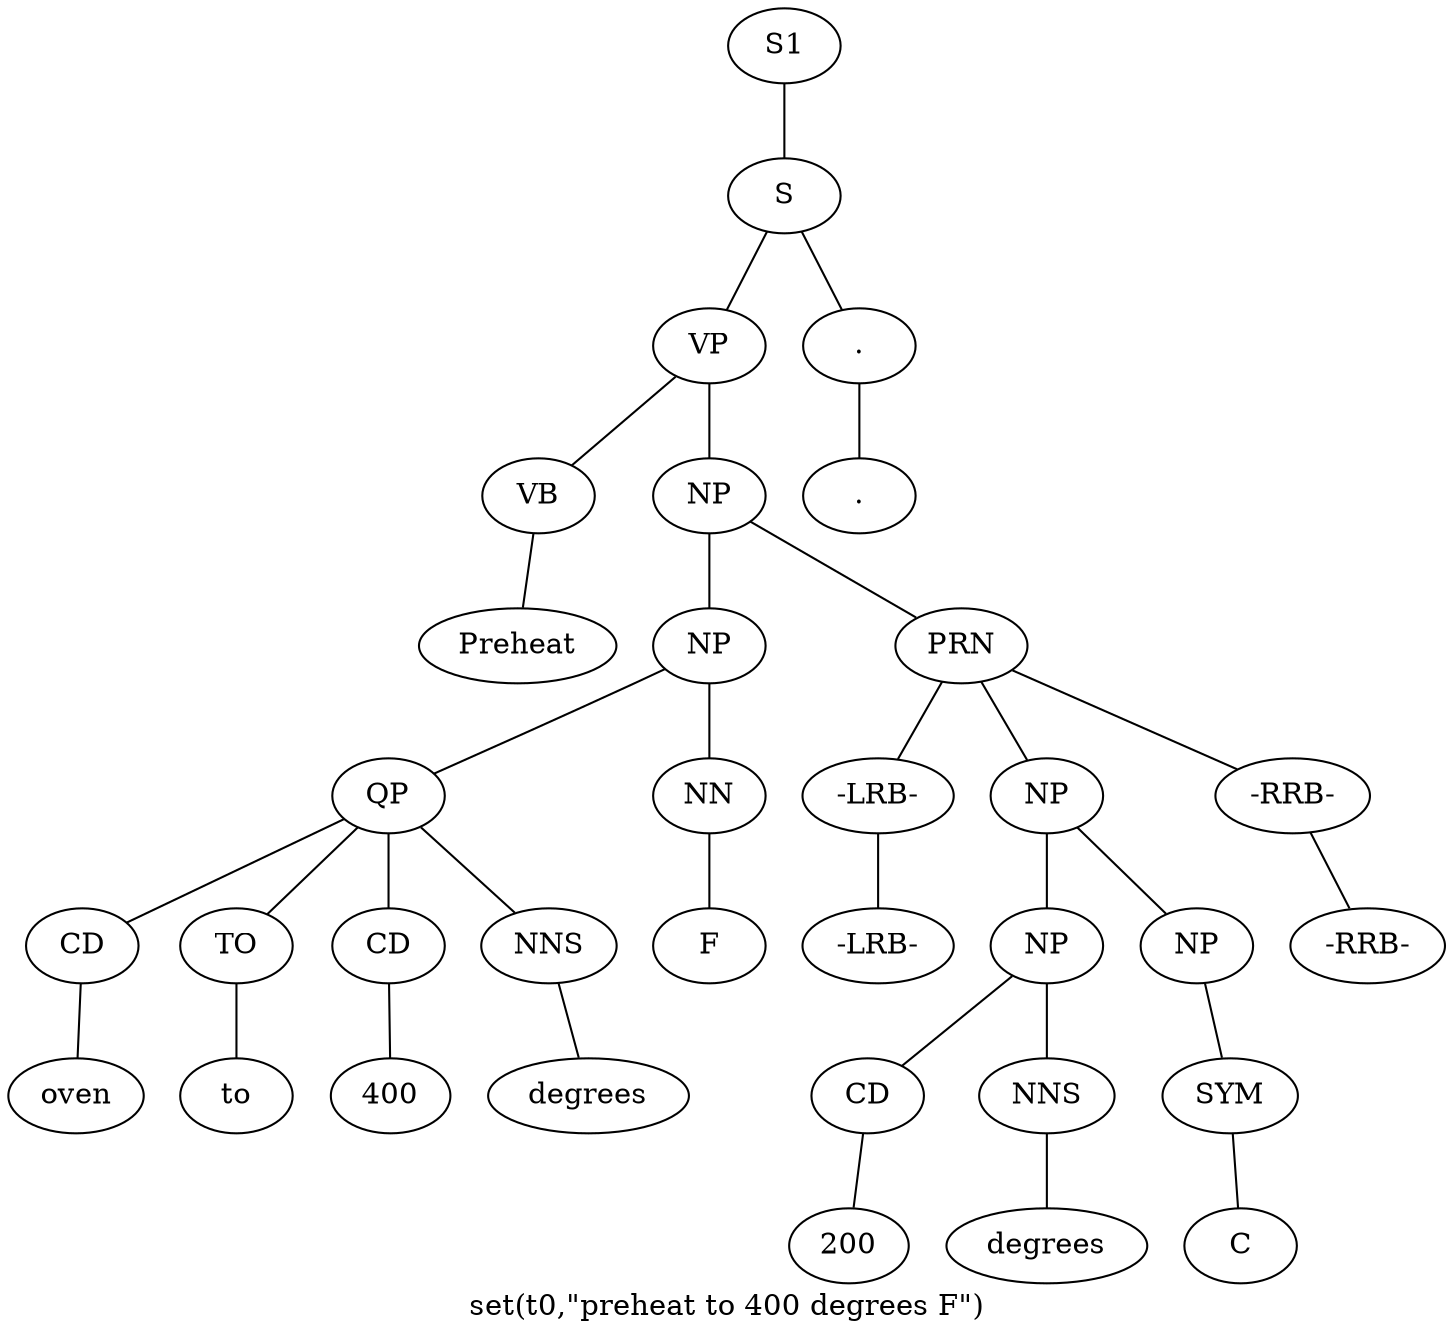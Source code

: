 graph SyntaxGraph {
	label = "set(t0,\"preheat to 400 degrees F\")";
	Node0 [label="S1"];
	Node1 [label="S"];
	Node2 [label="VP"];
	Node3 [label="VB"];
	Node4 [label="Preheat"];
	Node5 [label="NP"];
	Node6 [label="NP"];
	Node7 [label="QP"];
	Node8 [label="CD"];
	Node9 [label="oven"];
	Node10 [label="TO"];
	Node11 [label="to"];
	Node12 [label="CD"];
	Node13 [label="400"];
	Node14 [label="NNS"];
	Node15 [label="degrees"];
	Node16 [label="NN"];
	Node17 [label="F"];
	Node18 [label="PRN"];
	Node19 [label="-LRB-"];
	Node20 [label="-LRB-"];
	Node21 [label="NP"];
	Node22 [label="NP"];
	Node23 [label="CD"];
	Node24 [label="200"];
	Node25 [label="NNS"];
	Node26 [label="degrees"];
	Node27 [label="NP"];
	Node28 [label="SYM"];
	Node29 [label="C"];
	Node30 [label="-RRB-"];
	Node31 [label="-RRB-"];
	Node32 [label="."];
	Node33 [label="."];

	Node0 -- Node1;
	Node1 -- Node2;
	Node1 -- Node32;
	Node2 -- Node3;
	Node2 -- Node5;
	Node3 -- Node4;
	Node5 -- Node6;
	Node5 -- Node18;
	Node6 -- Node7;
	Node6 -- Node16;
	Node7 -- Node8;
	Node7 -- Node10;
	Node7 -- Node12;
	Node7 -- Node14;
	Node8 -- Node9;
	Node10 -- Node11;
	Node12 -- Node13;
	Node14 -- Node15;
	Node16 -- Node17;
	Node18 -- Node19;
	Node18 -- Node21;
	Node18 -- Node30;
	Node19 -- Node20;
	Node21 -- Node22;
	Node21 -- Node27;
	Node22 -- Node23;
	Node22 -- Node25;
	Node23 -- Node24;
	Node25 -- Node26;
	Node27 -- Node28;
	Node28 -- Node29;
	Node30 -- Node31;
	Node32 -- Node33;
}